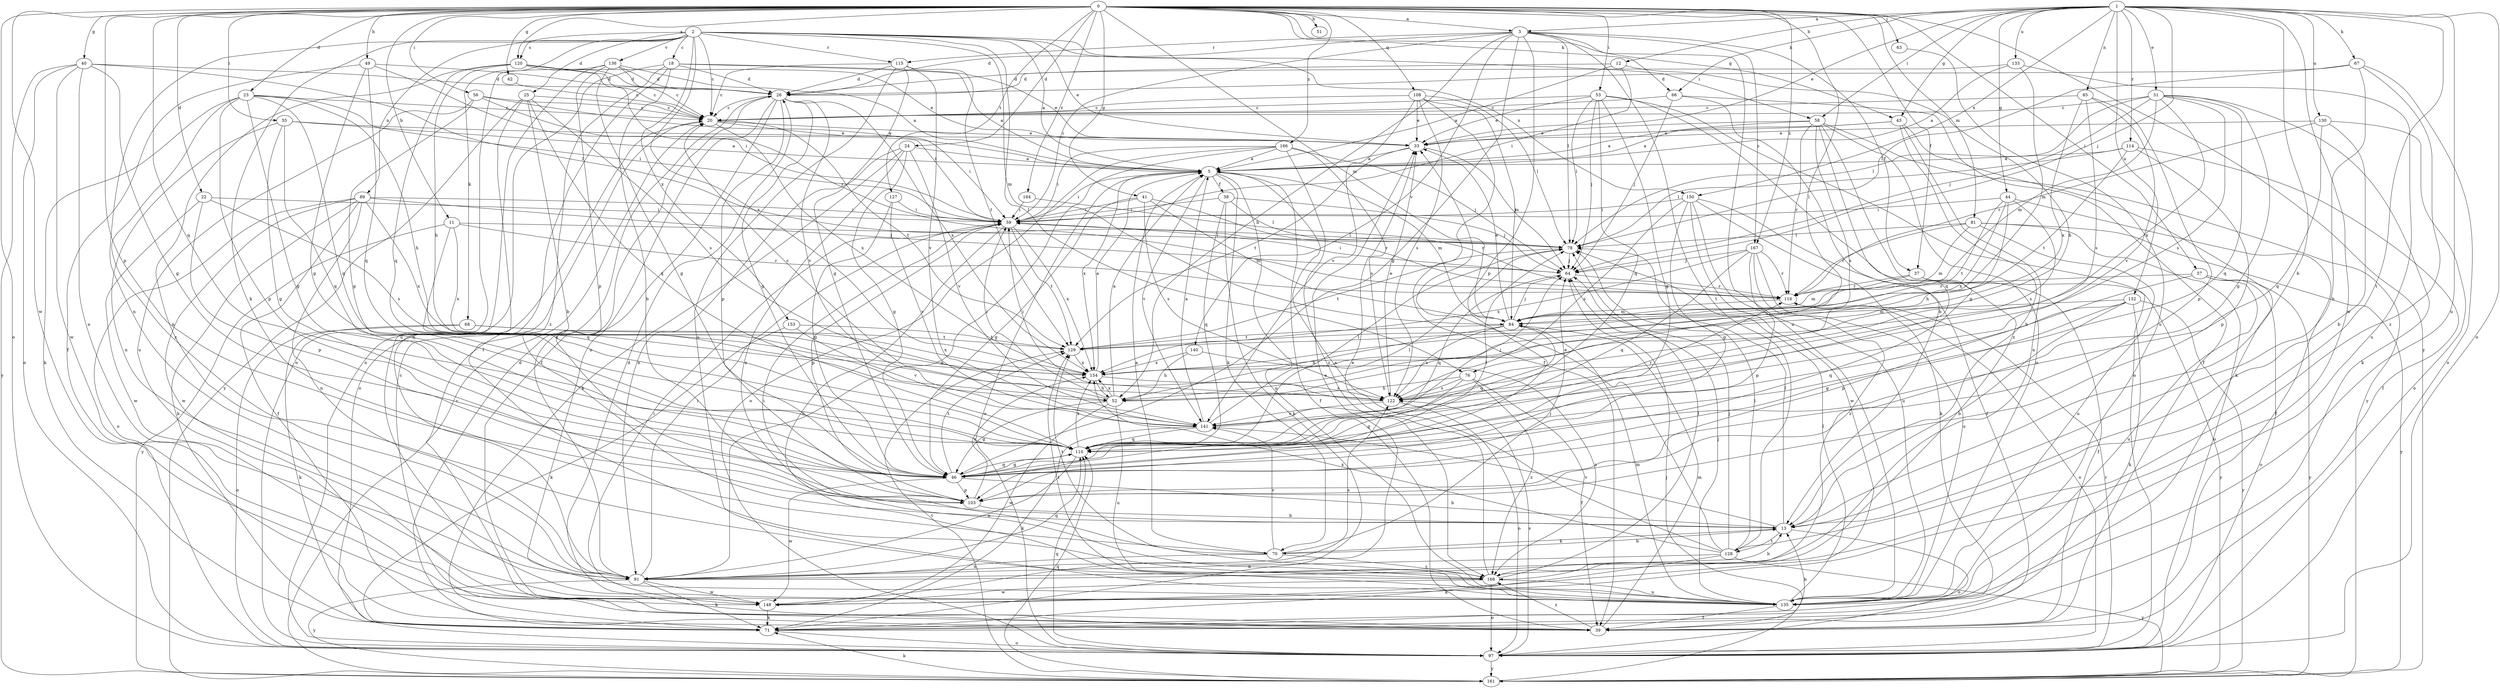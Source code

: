 strict digraph  {
0;
1;
2;
3;
5;
11;
12;
13;
18;
20;
22;
23;
24;
25;
26;
31;
33;
37;
38;
39;
40;
41;
42;
43;
44;
46;
49;
51;
52;
53;
55;
56;
57;
58;
59;
63;
64;
66;
67;
68;
70;
71;
76;
78;
81;
84;
85;
89;
91;
97;
103;
108;
110;
114;
115;
116;
120;
122;
127;
128;
129;
130;
132;
133;
135;
136;
140;
141;
148;
150;
153;
154;
161;
164;
166;
167;
168;
0 -> 3  [label=a];
0 -> 11  [label=b];
0 -> 22  [label=d];
0 -> 23  [label=d];
0 -> 24  [label=d];
0 -> 37  [label=f];
0 -> 40  [label=g];
0 -> 41  [label=g];
0 -> 42  [label=g];
0 -> 43  [label=g];
0 -> 49  [label=h];
0 -> 51  [label=h];
0 -> 53  [label=i];
0 -> 55  [label=i];
0 -> 56  [label=i];
0 -> 57  [label=i];
0 -> 63  [label=j];
0 -> 66  [label=k];
0 -> 76  [label=l];
0 -> 81  [label=m];
0 -> 84  [label=m];
0 -> 97  [label=o];
0 -> 103  [label=p];
0 -> 108  [label=q];
0 -> 110  [label=q];
0 -> 120  [label=s];
0 -> 127  [label=t];
0 -> 148  [label=w];
0 -> 161  [label=y];
0 -> 164  [label=z];
0 -> 166  [label=z];
0 -> 167  [label=z];
1 -> 3  [label=a];
1 -> 12  [label=b];
1 -> 13  [label=b];
1 -> 31  [label=e];
1 -> 33  [label=e];
1 -> 43  [label=g];
1 -> 44  [label=g];
1 -> 58  [label=i];
1 -> 64  [label=j];
1 -> 66  [label=k];
1 -> 67  [label=k];
1 -> 85  [label=n];
1 -> 97  [label=o];
1 -> 114  [label=r];
1 -> 128  [label=t];
1 -> 130  [label=u];
1 -> 132  [label=u];
1 -> 133  [label=u];
1 -> 135  [label=u];
1 -> 148  [label=w];
1 -> 150  [label=x];
2 -> 5  [label=a];
2 -> 18  [label=c];
2 -> 20  [label=c];
2 -> 25  [label=d];
2 -> 33  [label=e];
2 -> 58  [label=i];
2 -> 68  [label=k];
2 -> 70  [label=k];
2 -> 76  [label=l];
2 -> 84  [label=m];
2 -> 89  [label=n];
2 -> 91  [label=n];
2 -> 115  [label=r];
2 -> 120  [label=s];
2 -> 136  [label=v];
2 -> 150  [label=x];
2 -> 153  [label=x];
2 -> 154  [label=x];
3 -> 26  [label=d];
3 -> 37  [label=f];
3 -> 46  [label=g];
3 -> 52  [label=h];
3 -> 59  [label=i];
3 -> 78  [label=l];
3 -> 103  [label=p];
3 -> 115  [label=r];
3 -> 128  [label=t];
3 -> 135  [label=u];
3 -> 140  [label=v];
3 -> 167  [label=z];
5 -> 38  [label=f];
5 -> 39  [label=f];
5 -> 59  [label=i];
5 -> 70  [label=k];
5 -> 84  [label=m];
5 -> 97  [label=o];
5 -> 135  [label=u];
5 -> 141  [label=v];
5 -> 154  [label=x];
11 -> 78  [label=l];
11 -> 110  [label=q];
11 -> 116  [label=r];
11 -> 154  [label=x];
11 -> 161  [label=y];
12 -> 5  [label=a];
12 -> 26  [label=d];
12 -> 52  [label=h];
12 -> 59  [label=i];
13 -> 70  [label=k];
13 -> 78  [label=l];
13 -> 97  [label=o];
13 -> 128  [label=t];
13 -> 141  [label=v];
18 -> 5  [label=a];
18 -> 13  [label=b];
18 -> 26  [label=d];
18 -> 33  [label=e];
18 -> 39  [label=f];
18 -> 97  [label=o];
18 -> 168  [label=z];
20 -> 33  [label=e];
20 -> 59  [label=i];
20 -> 97  [label=o];
20 -> 129  [label=t];
20 -> 154  [label=x];
22 -> 59  [label=i];
22 -> 103  [label=p];
22 -> 122  [label=s];
22 -> 148  [label=w];
23 -> 20  [label=c];
23 -> 46  [label=g];
23 -> 52  [label=h];
23 -> 59  [label=i];
23 -> 71  [label=k];
23 -> 103  [label=p];
23 -> 110  [label=q];
23 -> 168  [label=z];
24 -> 5  [label=a];
24 -> 46  [label=g];
24 -> 71  [label=k];
24 -> 91  [label=n];
24 -> 141  [label=v];
24 -> 168  [label=z];
25 -> 13  [label=b];
25 -> 20  [label=c];
25 -> 91  [label=n];
25 -> 110  [label=q];
25 -> 122  [label=s];
25 -> 161  [label=y];
26 -> 20  [label=c];
26 -> 39  [label=f];
26 -> 46  [label=g];
26 -> 91  [label=n];
26 -> 103  [label=p];
26 -> 135  [label=u];
26 -> 141  [label=v];
26 -> 154  [label=x];
31 -> 20  [label=c];
31 -> 46  [label=g];
31 -> 64  [label=j];
31 -> 71  [label=k];
31 -> 78  [label=l];
31 -> 84  [label=m];
31 -> 110  [label=q];
31 -> 122  [label=s];
31 -> 154  [label=x];
33 -> 5  [label=a];
33 -> 64  [label=j];
33 -> 129  [label=t];
37 -> 39  [label=f];
37 -> 84  [label=m];
37 -> 116  [label=r];
37 -> 161  [label=y];
38 -> 59  [label=i];
38 -> 64  [label=j];
38 -> 71  [label=k];
38 -> 110  [label=q];
38 -> 116  [label=r];
39 -> 13  [label=b];
39 -> 20  [label=c];
39 -> 26  [label=d];
39 -> 84  [label=m];
39 -> 168  [label=z];
40 -> 26  [label=d];
40 -> 46  [label=g];
40 -> 78  [label=l];
40 -> 91  [label=n];
40 -> 97  [label=o];
40 -> 148  [label=w];
40 -> 161  [label=y];
41 -> 46  [label=g];
41 -> 59  [label=i];
41 -> 84  [label=m];
41 -> 116  [label=r];
41 -> 122  [label=s];
42 -> 20  [label=c];
43 -> 5  [label=a];
43 -> 13  [label=b];
43 -> 33  [label=e];
43 -> 71  [label=k];
43 -> 91  [label=n];
44 -> 39  [label=f];
44 -> 52  [label=h];
44 -> 59  [label=i];
44 -> 122  [label=s];
44 -> 129  [label=t];
44 -> 154  [label=x];
46 -> 13  [label=b];
46 -> 78  [label=l];
46 -> 103  [label=p];
46 -> 110  [label=q];
46 -> 129  [label=t];
46 -> 148  [label=w];
49 -> 26  [label=d];
49 -> 39  [label=f];
49 -> 46  [label=g];
49 -> 59  [label=i];
49 -> 110  [label=q];
52 -> 5  [label=a];
52 -> 20  [label=c];
52 -> 46  [label=g];
52 -> 59  [label=i];
52 -> 135  [label=u];
52 -> 148  [label=w];
52 -> 154  [label=x];
53 -> 20  [label=c];
53 -> 33  [label=e];
53 -> 46  [label=g];
53 -> 64  [label=j];
53 -> 78  [label=l];
53 -> 97  [label=o];
53 -> 110  [label=q];
53 -> 168  [label=z];
55 -> 5  [label=a];
55 -> 33  [label=e];
55 -> 46  [label=g];
55 -> 91  [label=n];
55 -> 110  [label=q];
56 -> 5  [label=a];
56 -> 20  [label=c];
56 -> 46  [label=g];
56 -> 59  [label=i];
56 -> 135  [label=u];
57 -> 97  [label=o];
57 -> 103  [label=p];
57 -> 116  [label=r];
57 -> 135  [label=u];
57 -> 161  [label=y];
58 -> 5  [label=a];
58 -> 33  [label=e];
58 -> 46  [label=g];
58 -> 110  [label=q];
58 -> 116  [label=r];
58 -> 122  [label=s];
58 -> 135  [label=u];
58 -> 161  [label=y];
59 -> 78  [label=l];
59 -> 103  [label=p];
59 -> 129  [label=t];
59 -> 135  [label=u];
59 -> 154  [label=x];
63 -> 135  [label=u];
64 -> 59  [label=i];
64 -> 110  [label=q];
64 -> 116  [label=r];
66 -> 13  [label=b];
66 -> 20  [label=c];
66 -> 39  [label=f];
66 -> 64  [label=j];
67 -> 13  [label=b];
67 -> 26  [label=d];
67 -> 78  [label=l];
67 -> 97  [label=o];
67 -> 168  [label=z];
68 -> 71  [label=k];
68 -> 97  [label=o];
68 -> 129  [label=t];
68 -> 154  [label=x];
70 -> 5  [label=a];
70 -> 13  [label=b];
70 -> 64  [label=j];
70 -> 91  [label=n];
70 -> 129  [label=t];
70 -> 141  [label=v];
70 -> 168  [label=z];
71 -> 26  [label=d];
71 -> 97  [label=o];
76 -> 39  [label=f];
76 -> 46  [label=g];
76 -> 52  [label=h];
76 -> 122  [label=s];
76 -> 168  [label=z];
78 -> 64  [label=j];
78 -> 129  [label=t];
81 -> 78  [label=l];
81 -> 84  [label=m];
81 -> 97  [label=o];
81 -> 116  [label=r];
81 -> 135  [label=u];
81 -> 161  [label=y];
84 -> 33  [label=e];
84 -> 52  [label=h];
84 -> 64  [label=j];
84 -> 110  [label=q];
84 -> 122  [label=s];
84 -> 129  [label=t];
85 -> 20  [label=c];
85 -> 103  [label=p];
85 -> 122  [label=s];
85 -> 141  [label=v];
85 -> 154  [label=x];
89 -> 39  [label=f];
89 -> 59  [label=i];
89 -> 64  [label=j];
89 -> 71  [label=k];
89 -> 91  [label=n];
89 -> 97  [label=o];
89 -> 148  [label=w];
89 -> 154  [label=x];
91 -> 13  [label=b];
91 -> 59  [label=i];
91 -> 71  [label=k];
91 -> 110  [label=q];
91 -> 122  [label=s];
91 -> 148  [label=w];
91 -> 161  [label=y];
97 -> 110  [label=q];
97 -> 116  [label=r];
97 -> 122  [label=s];
97 -> 161  [label=y];
103 -> 13  [label=b];
103 -> 154  [label=x];
108 -> 20  [label=c];
108 -> 33  [label=e];
108 -> 39  [label=f];
108 -> 78  [label=l];
108 -> 84  [label=m];
108 -> 122  [label=s];
108 -> 141  [label=v];
110 -> 46  [label=g];
110 -> 78  [label=l];
110 -> 91  [label=n];
110 -> 154  [label=x];
114 -> 5  [label=a];
114 -> 39  [label=f];
114 -> 78  [label=l];
114 -> 103  [label=p];
114 -> 129  [label=t];
115 -> 20  [label=c];
115 -> 26  [label=d];
115 -> 46  [label=g];
115 -> 129  [label=t];
115 -> 135  [label=u];
115 -> 141  [label=v];
116 -> 84  [label=m];
116 -> 97  [label=o];
120 -> 20  [label=c];
120 -> 26  [label=d];
120 -> 33  [label=e];
120 -> 52  [label=h];
120 -> 91  [label=n];
120 -> 110  [label=q];
120 -> 116  [label=r];
122 -> 33  [label=e];
122 -> 59  [label=i];
122 -> 97  [label=o];
122 -> 141  [label=v];
127 -> 46  [label=g];
127 -> 59  [label=i];
127 -> 141  [label=v];
128 -> 5  [label=a];
128 -> 33  [label=e];
128 -> 64  [label=j];
128 -> 71  [label=k];
128 -> 78  [label=l];
128 -> 91  [label=n];
128 -> 154  [label=x];
128 -> 161  [label=y];
129 -> 154  [label=x];
130 -> 13  [label=b];
130 -> 33  [label=e];
130 -> 97  [label=o];
130 -> 110  [label=q];
130 -> 116  [label=r];
132 -> 13  [label=b];
132 -> 46  [label=g];
132 -> 71  [label=k];
132 -> 84  [label=m];
132 -> 110  [label=q];
132 -> 161  [label=y];
133 -> 5  [label=a];
133 -> 26  [label=d];
133 -> 84  [label=m];
133 -> 135  [label=u];
135 -> 39  [label=f];
135 -> 64  [label=j];
135 -> 78  [label=l];
135 -> 84  [label=m];
135 -> 129  [label=t];
136 -> 5  [label=a];
136 -> 20  [label=c];
136 -> 26  [label=d];
136 -> 46  [label=g];
136 -> 97  [label=o];
136 -> 103  [label=p];
136 -> 135  [label=u];
140 -> 52  [label=h];
140 -> 154  [label=x];
140 -> 168  [label=z];
141 -> 5  [label=a];
141 -> 64  [label=j];
141 -> 71  [label=k];
141 -> 78  [label=l];
141 -> 110  [label=q];
141 -> 116  [label=r];
148 -> 33  [label=e];
148 -> 59  [label=i];
148 -> 71  [label=k];
150 -> 39  [label=f];
150 -> 46  [label=g];
150 -> 59  [label=i];
150 -> 71  [label=k];
150 -> 122  [label=s];
150 -> 135  [label=u];
150 -> 148  [label=w];
153 -> 71  [label=k];
153 -> 129  [label=t];
153 -> 141  [label=v];
154 -> 5  [label=a];
154 -> 52  [label=h];
154 -> 122  [label=s];
161 -> 20  [label=c];
161 -> 64  [label=j];
161 -> 71  [label=k];
161 -> 110  [label=q];
161 -> 129  [label=t];
164 -> 59  [label=i];
164 -> 78  [label=l];
166 -> 5  [label=a];
166 -> 59  [label=i];
166 -> 64  [label=j];
166 -> 91  [label=n];
166 -> 97  [label=o];
166 -> 122  [label=s];
166 -> 168  [label=z];
167 -> 64  [label=j];
167 -> 103  [label=p];
167 -> 110  [label=q];
167 -> 116  [label=r];
167 -> 135  [label=u];
167 -> 154  [label=x];
167 -> 168  [label=z];
168 -> 33  [label=e];
168 -> 59  [label=i];
168 -> 78  [label=l];
168 -> 97  [label=o];
168 -> 135  [label=u];
168 -> 148  [label=w];
}
